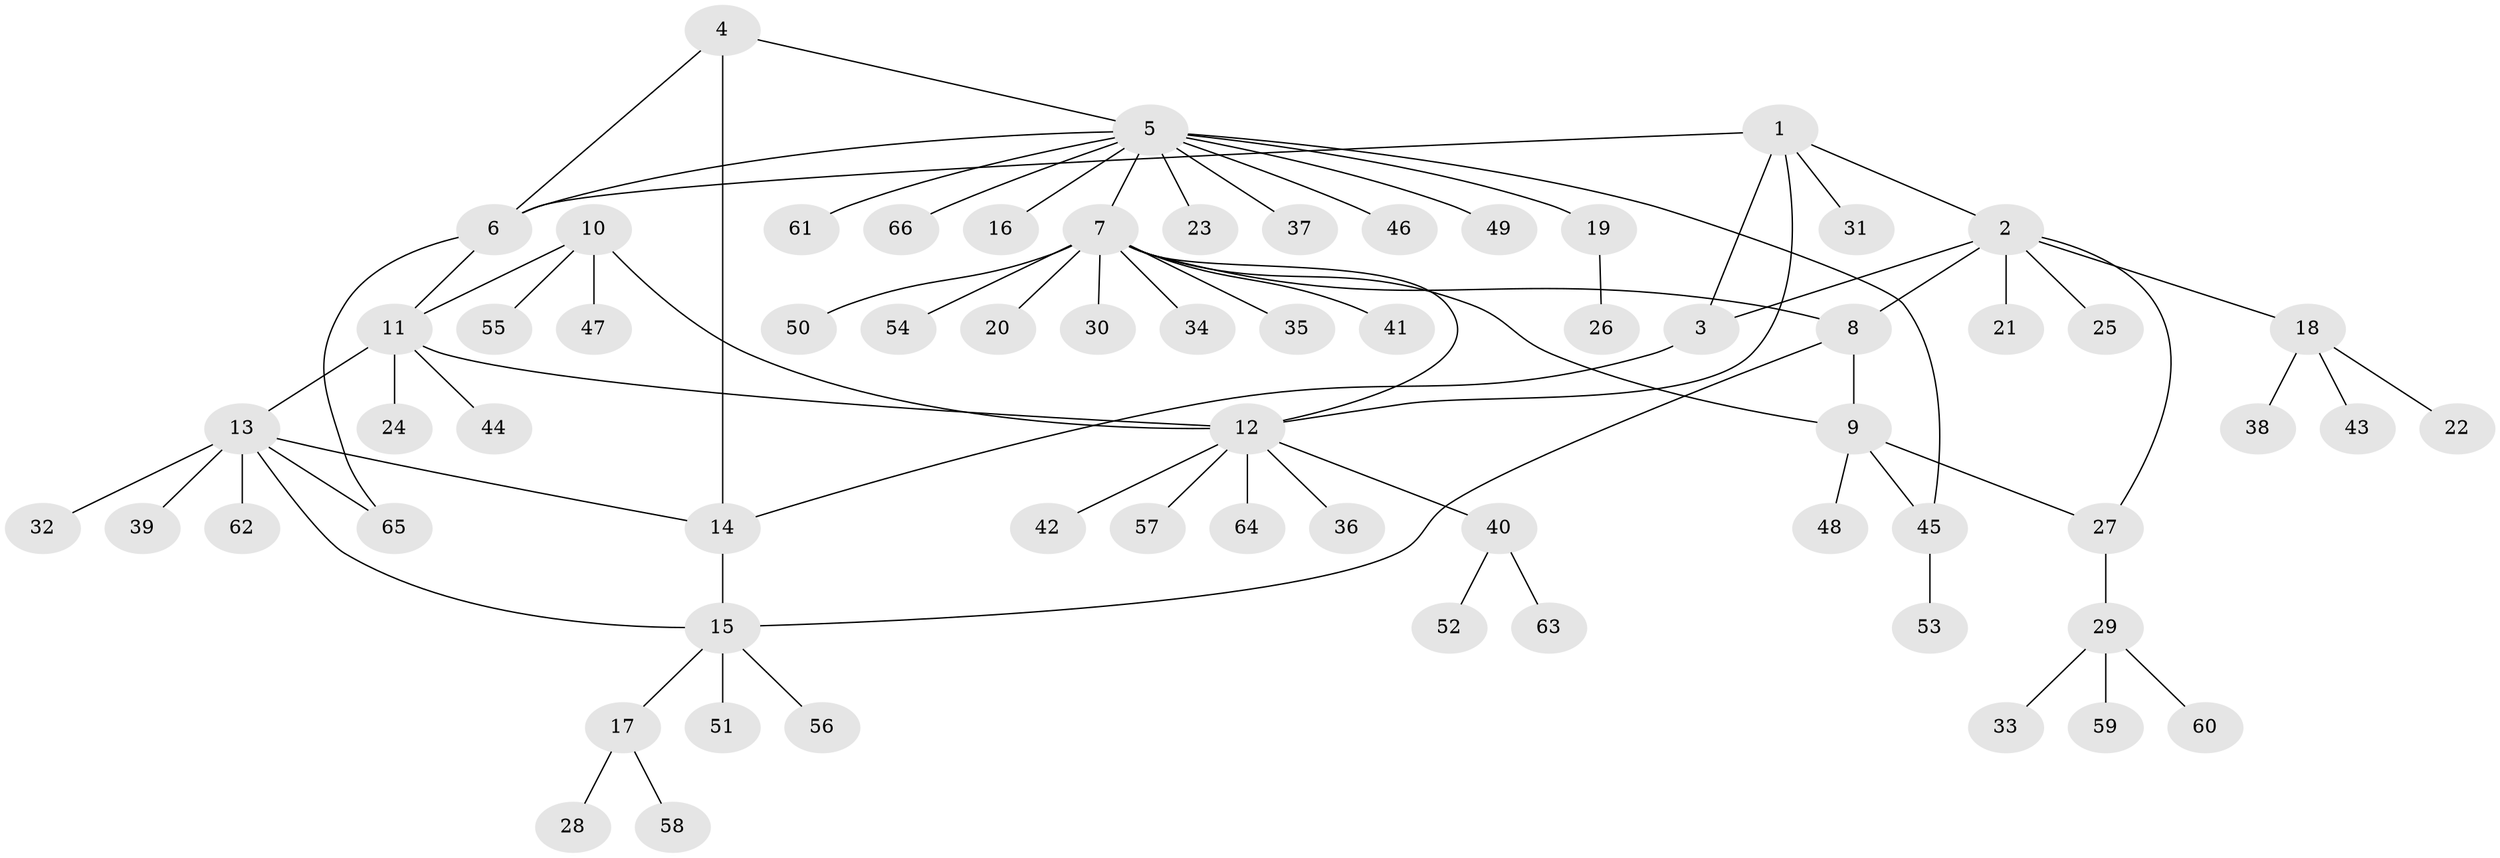// Generated by graph-tools (version 1.1) at 2025/37/03/09/25 02:37:20]
// undirected, 66 vertices, 79 edges
graph export_dot {
graph [start="1"]
  node [color=gray90,style=filled];
  1;
  2;
  3;
  4;
  5;
  6;
  7;
  8;
  9;
  10;
  11;
  12;
  13;
  14;
  15;
  16;
  17;
  18;
  19;
  20;
  21;
  22;
  23;
  24;
  25;
  26;
  27;
  28;
  29;
  30;
  31;
  32;
  33;
  34;
  35;
  36;
  37;
  38;
  39;
  40;
  41;
  42;
  43;
  44;
  45;
  46;
  47;
  48;
  49;
  50;
  51;
  52;
  53;
  54;
  55;
  56;
  57;
  58;
  59;
  60;
  61;
  62;
  63;
  64;
  65;
  66;
  1 -- 2;
  1 -- 3;
  1 -- 6;
  1 -- 12;
  1 -- 31;
  2 -- 3;
  2 -- 8;
  2 -- 18;
  2 -- 21;
  2 -- 25;
  2 -- 27;
  3 -- 14;
  4 -- 5;
  4 -- 6;
  4 -- 14;
  5 -- 6;
  5 -- 7;
  5 -- 16;
  5 -- 19;
  5 -- 23;
  5 -- 37;
  5 -- 45;
  5 -- 46;
  5 -- 49;
  5 -- 61;
  5 -- 66;
  6 -- 11;
  6 -- 65;
  7 -- 8;
  7 -- 9;
  7 -- 12;
  7 -- 20;
  7 -- 30;
  7 -- 34;
  7 -- 35;
  7 -- 41;
  7 -- 50;
  7 -- 54;
  8 -- 9;
  8 -- 15;
  9 -- 27;
  9 -- 45;
  9 -- 48;
  10 -- 11;
  10 -- 12;
  10 -- 47;
  10 -- 55;
  11 -- 12;
  11 -- 13;
  11 -- 24;
  11 -- 44;
  12 -- 36;
  12 -- 40;
  12 -- 42;
  12 -- 57;
  12 -- 64;
  13 -- 14;
  13 -- 15;
  13 -- 32;
  13 -- 39;
  13 -- 62;
  13 -- 65;
  14 -- 15;
  15 -- 17;
  15 -- 51;
  15 -- 56;
  17 -- 28;
  17 -- 58;
  18 -- 22;
  18 -- 38;
  18 -- 43;
  19 -- 26;
  27 -- 29;
  29 -- 33;
  29 -- 59;
  29 -- 60;
  40 -- 52;
  40 -- 63;
  45 -- 53;
}
